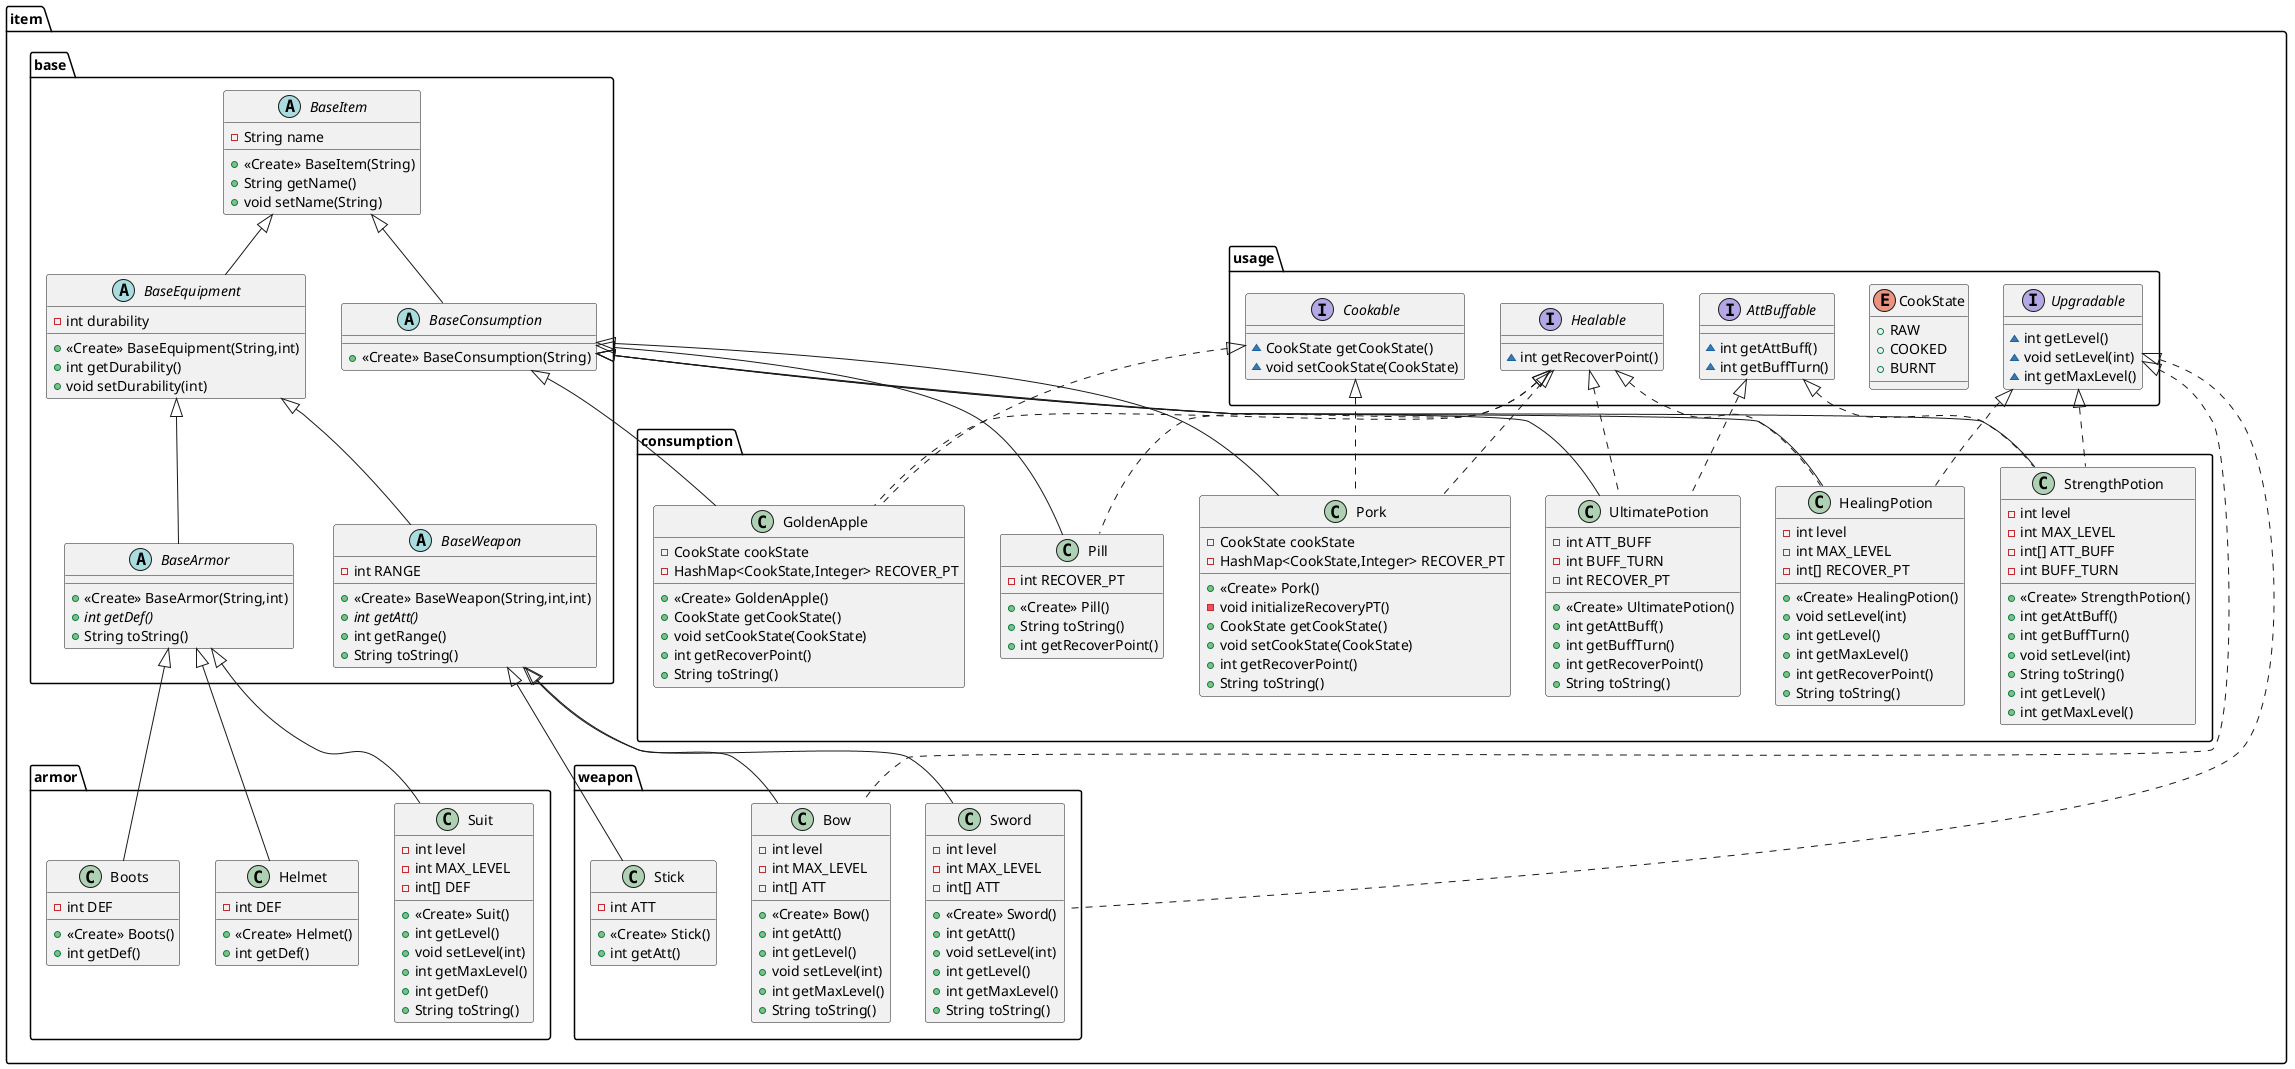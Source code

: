 @startuml
interface item.usage.Upgradable {
~ int getLevel()
~ void setLevel(int)
~ int getMaxLevel()
}
abstract class item.base.BaseWeapon {
- int RANGE
+ <<Create>> BaseWeapon(String,int,int)
+ {abstract}int getAtt()
+ int getRange()
+ String toString()
}
class item.armor.Suit {
- int level
- int MAX_LEVEL
- int[] DEF
+ <<Create>> Suit()
+ int getLevel()
+ void setLevel(int)
+ int getMaxLevel()
+ int getDef()
+ String toString()
}
abstract class item.base.BaseArmor {
+ <<Create>> BaseArmor(String,int)
+ {abstract}int getDef()
+ String toString()
}
enum item.usage.CookState {
+  RAW
+  COOKED
+  BURNT
}
interface item.usage.AttBuffable {
~ int getAttBuff()
~ int getBuffTurn()
}
class item.consumption.Pill {
- int RECOVER_PT
+ <<Create>> Pill()
+ String toString()
+ int getRecoverPoint()
}
class item.consumption.GoldenApple {
- CookState cookState
- HashMap<CookState,Integer> RECOVER_PT
+ <<Create>> GoldenApple()
+ CookState getCookState()
+ void setCookState(CookState)
+ int getRecoverPoint()
+ String toString()
}
class item.consumption.Pork {
- CookState cookState
- HashMap<CookState,Integer> RECOVER_PT
+ <<Create>> Pork()
- void initializeRecoveryPT()
+ CookState getCookState()
+ void setCookState(CookState)
+ int getRecoverPoint()
+ String toString()
}
class item.consumption.HealingPotion {
- int level
- int MAX_LEVEL
- int[] RECOVER_PT
+ <<Create>> HealingPotion()
+ void setLevel(int)
+ int getLevel()
+ int getMaxLevel()
+ int getRecoverPoint()
+ String toString()
}
abstract class item.base.BaseEquipment {
- int durability
+ <<Create>> BaseEquipment(String,int)
+ int getDurability()
+ void setDurability(int)
}
class item.weapon.Bow {
- int level
- int MAX_LEVEL
- int[] ATT
+ <<Create>> Bow()
+ int getAtt()
+ int getLevel()
+ void setLevel(int)
+ int getMaxLevel()
+ String toString()
}
class item.armor.Helmet {
- int DEF
+ <<Create>> Helmet()
+ int getDef()
}
class item.weapon.Sword {
- int level
- int MAX_LEVEL
- int[] ATT
+ <<Create>> Sword()
+ int getAtt()
+ void setLevel(int)
+ int getLevel()
+ int getMaxLevel()
+ String toString()
}
class item.consumption.StrengthPotion {
- int level
- int MAX_LEVEL
- int[] ATT_BUFF
- int BUFF_TURN
+ <<Create>> StrengthPotion()
+ int getAttBuff()
+ int getBuffTurn()
+ void setLevel(int)
+ String toString()
+ int getLevel()
+ int getMaxLevel()
}
abstract class item.base.BaseConsumption {
+ <<Create>> BaseConsumption(String)
}
interface item.usage.Healable {
~ int getRecoverPoint()
}
class item.armor.Boots {
- int DEF
+ <<Create>> Boots()
+ int getDef()
}
abstract class item.base.BaseItem {
- String name
+ <<Create>> BaseItem(String)
+ String getName()
+ void setName(String)
}
class item.consumption.UltimatePotion {
- int ATT_BUFF
- int BUFF_TURN
- int RECOVER_PT
+ <<Create>> UltimatePotion()
+ int getAttBuff()
+ int getBuffTurn()
+ int getRecoverPoint()
+ String toString()
}
class item.weapon.Stick {
- int ATT
+ <<Create>> Stick()
+ int getAtt()
}
interface item.usage.Cookable {
~ CookState getCookState()
~ void setCookState(CookState)
}


item.base.BaseEquipment <|-- item.base.BaseWeapon
item.base.BaseArmor <|-- item.armor.Suit
item.base.BaseEquipment <|-- item.base.BaseArmor
item.usage.Healable <|.. item.consumption.Pill
item.base.BaseConsumption <|-- item.consumption.Pill
item.usage.Cookable <|.. item.consumption.GoldenApple
item.usage.Healable <|.. item.consumption.GoldenApple
item.base.BaseConsumption <|-- item.consumption.GoldenApple
item.usage.Cookable <|.. item.consumption.Pork
item.usage.Healable <|.. item.consumption.Pork
item.base.BaseConsumption <|-- item.consumption.Pork
item.usage.Healable <|.. item.consumption.HealingPotion
item.usage.Upgradable <|.. item.consumption.HealingPotion
item.base.BaseConsumption <|-- item.consumption.HealingPotion
item.base.BaseItem <|-- item.base.BaseEquipment
item.usage.Upgradable <|.. item.weapon.Bow
item.base.BaseWeapon <|-- item.weapon.Bow
item.base.BaseArmor <|-- item.armor.Helmet
item.usage.Upgradable <|.. item.weapon.Sword
item.base.BaseWeapon <|-- item.weapon.Sword
item.usage.AttBuffable <|.. item.consumption.StrengthPotion
item.usage.Upgradable <|.. item.consumption.StrengthPotion
item.base.BaseConsumption <|-- item.consumption.StrengthPotion
item.base.BaseItem <|-- item.base.BaseConsumption
item.base.BaseArmor <|-- item.armor.Boots
item.usage.AttBuffable <|.. item.consumption.UltimatePotion
item.usage.Healable <|.. item.consumption.UltimatePotion
item.base.BaseConsumption <|-- item.consumption.UltimatePotion
item.base.BaseWeapon <|-- item.weapon.Stick
@enduml